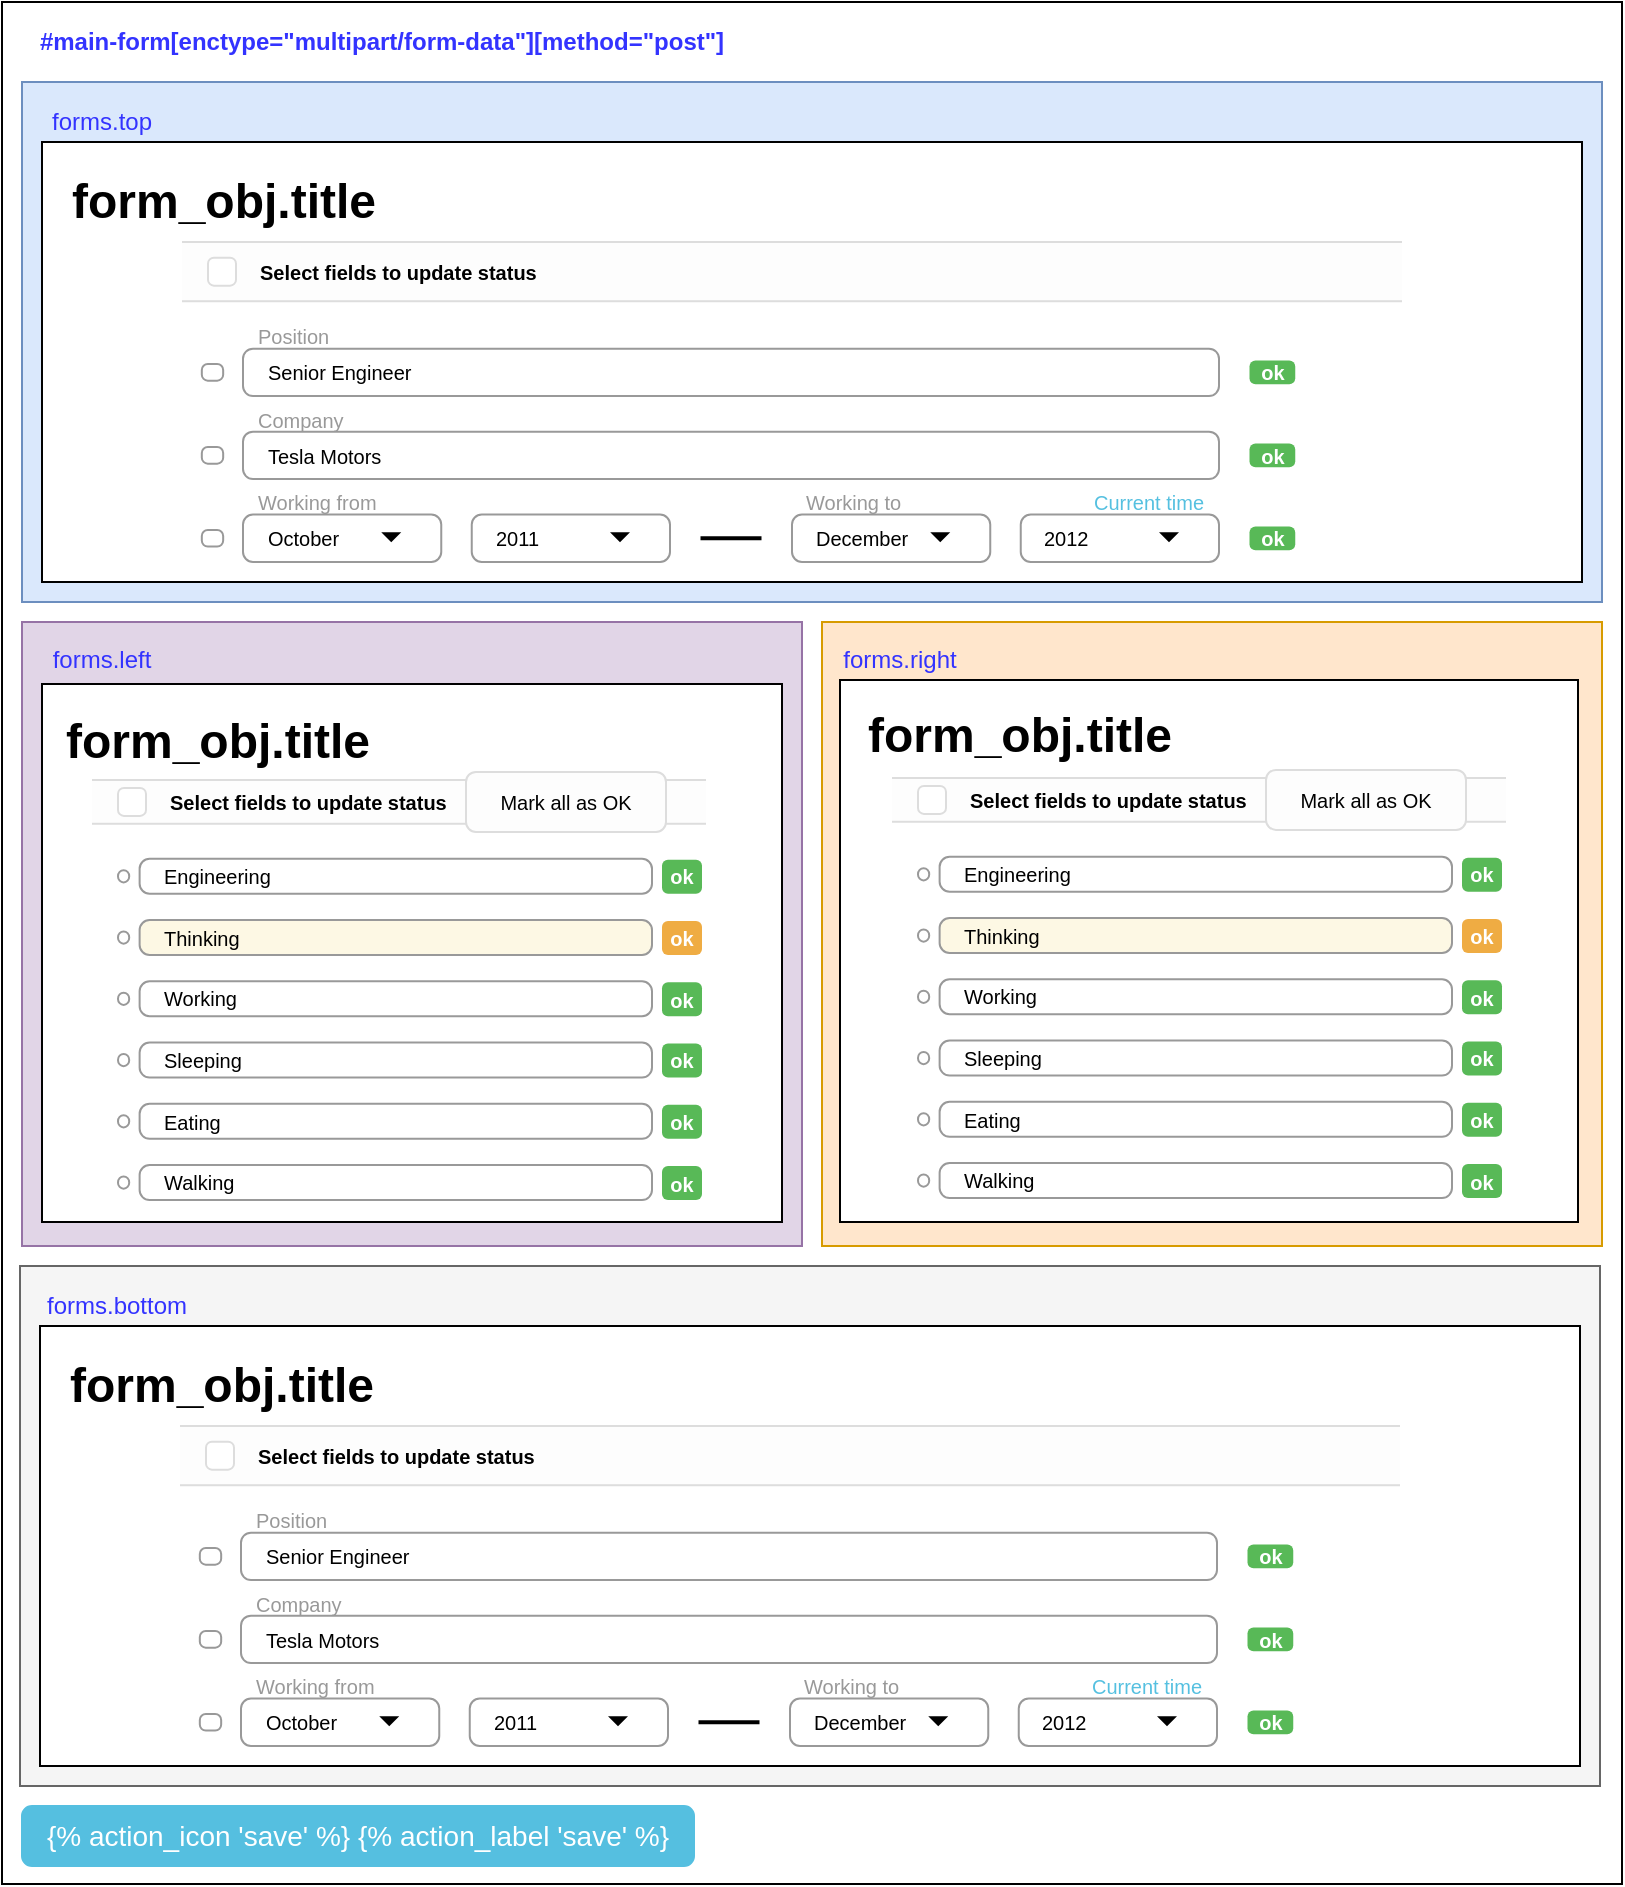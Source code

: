 <mxfile version="12.7.9" type="device" pages="2"><diagram id="m9UwbOJmOG_WLhQTKu5g" name="forms.html"><mxGraphModel dx="868" dy="544" grid="0" gridSize="10" guides="1" tooltips="1" connect="1" arrows="1" fold="1" page="1" pageScale="1" pageWidth="827" pageHeight="1169" math="0" shadow="0"><root><mxCell id="0"/><mxCell id="1" parent="0"/><mxCell id="woF-8xp_j6ts6ZCsXVGl-1" value="" style="rounded=0;whiteSpace=wrap;html=1;" vertex="1" parent="1"><mxGeometry x="10" y="10" width="810" height="941" as="geometry"/></mxCell><mxCell id="woF-8xp_j6ts6ZCsXVGl-2" value="#main-form[enctype=&quot;multipart/form-data&quot;][method=&quot;post&quot;]" style="text;html=1;strokeColor=none;fillColor=none;align=center;verticalAlign=middle;whiteSpace=wrap;rounded=0;fontStyle=1;fontColor=#3333FF;" vertex="1" parent="1"><mxGeometry x="20" y="20" width="360" height="20" as="geometry"/></mxCell><mxCell id="woF-8xp_j6ts6ZCsXVGl-3" value="" style="rounded=0;whiteSpace=wrap;html=1;fillColor=#dae8fc;strokeColor=#6c8ebf;" vertex="1" parent="1"><mxGeometry x="20" y="50" width="790" height="260" as="geometry"/></mxCell><mxCell id="woF-8xp_j6ts6ZCsXVGl-4" value="forms.top" style="text;html=1;strokeColor=none;fillColor=none;align=center;verticalAlign=middle;whiteSpace=wrap;rounded=0;fontColor=#3333FF;" vertex="1" parent="1"><mxGeometry x="30" y="60" width="60" height="20" as="geometry"/></mxCell><mxCell id="woF-8xp_j6ts6ZCsXVGl-5" value="" style="rounded=0;whiteSpace=wrap;html=1;" vertex="1" parent="1"><mxGeometry x="30" y="80" width="770" height="220" as="geometry"/></mxCell><mxCell id="woF-8xp_j6ts6ZCsXVGl-6" value="&lt;h1&gt;form_obj.title&lt;/h1&gt;" style="text;html=1;strokeColor=none;fillColor=none;spacing=5;spacingTop=-20;whiteSpace=wrap;overflow=hidden;rounded=0;" vertex="1" parent="1"><mxGeometry x="40" y="90" width="160" height="40" as="geometry"/></mxCell><mxCell id="woF-8xp_j6ts6ZCsXVGl-95" value="" style="group" vertex="1" connectable="0" parent="1"><mxGeometry x="100" y="130" width="610" height="160" as="geometry"/></mxCell><mxCell id="woF-8xp_j6ts6ZCsXVGl-71" value="" style="html=1;shadow=0;dashed=0;shape=mxgraph.bootstrap.horLines;strokeColor=#dddddd;fillColor=#fdfdfd;fontSize=10;" vertex="1" parent="woF-8xp_j6ts6ZCsXVGl-95"><mxGeometry width="610" height="29.63" as="geometry"/></mxCell><mxCell id="woF-8xp_j6ts6ZCsXVGl-72" value="Select fields to update status" style="html=1;shadow=0;dashed=0;shape=mxgraph.bootstrap.rrect;rSize=3;strokeColor=#dddddd;fillColor=#ffffff;align=left;labelPosition=right;spacingLeft=10;fontStyle=1;fontSize=10;" vertex="1" parent="woF-8xp_j6ts6ZCsXVGl-71"><mxGeometry y="0.5" width="14" height="14" relative="1" as="geometry"><mxPoint x="13" y="-7" as="offset"/></mxGeometry></mxCell><mxCell id="woF-8xp_j6ts6ZCsXVGl-73" value="Position" style="html=1;shadow=0;dashed=0;shape=mxgraph.bootstrap.rect;strokeColor=none;fillColor=none;fontColor=#999999;align=left;spacingLeft=5;whiteSpace=wrap;fontSize=10;" vertex="1" parent="woF-8xp_j6ts6ZCsXVGl-95"><mxGeometry x="30.5" y="41.481" width="76.25" height="11.852" as="geometry"/></mxCell><mxCell id="woF-8xp_j6ts6ZCsXVGl-74" value="" style="html=1;shadow=0;dashed=0;shape=mxgraph.bootstrap.rrect;rSize=3;strokeColor=#999999;fillColor=#ffffff;" vertex="1" parent="woF-8xp_j6ts6ZCsXVGl-95"><mxGeometry x="9.912" y="61.037" width="10.675" height="8.296" as="geometry"/></mxCell><mxCell id="woF-8xp_j6ts6ZCsXVGl-75" value="Senior Engineer" style="html=1;shadow=0;dashed=0;shape=mxgraph.bootstrap.rrect;rSize=5;strokeColor=#999999;fillColor=#ffffff;align=left;fontSize=10;spacingLeft=10;whiteSpace=wrap;" vertex="1" parent="woF-8xp_j6ts6ZCsXVGl-95"><mxGeometry x="30.5" y="53.333" width="488" height="23.704" as="geometry"/></mxCell><mxCell id="woF-8xp_j6ts6ZCsXVGl-76" value="ok" style="html=1;shadow=0;dashed=0;shape=mxgraph.bootstrap.rrect;rSize=3;align=center;strokeColor=none;fillColor=#58B957;fontSize=10;fontStyle=1;fontColor=#ffffff;whiteSpace=wrap;" vertex="1" parent="woF-8xp_j6ts6ZCsXVGl-95"><mxGeometry x="533.75" y="59.259" width="22.875" height="11.852" as="geometry"/></mxCell><mxCell id="woF-8xp_j6ts6ZCsXVGl-77" value="Company" style="html=1;shadow=0;dashed=0;shape=mxgraph.bootstrap.rect;strokeColor=none;fillColor=none;fontColor=#999999;align=left;spacingLeft=5;whiteSpace=wrap;fontSize=10;" vertex="1" parent="woF-8xp_j6ts6ZCsXVGl-95"><mxGeometry x="30.5" y="82.963" width="76.25" height="11.852" as="geometry"/></mxCell><mxCell id="woF-8xp_j6ts6ZCsXVGl-78" value="" style="html=1;shadow=0;dashed=0;shape=mxgraph.bootstrap.rrect;rSize=3;strokeColor=#999999;fillColor=#ffffff;whiteSpace=wrap;" vertex="1" parent="woF-8xp_j6ts6ZCsXVGl-95"><mxGeometry x="9.912" y="102.519" width="10.675" height="8.296" as="geometry"/></mxCell><mxCell id="woF-8xp_j6ts6ZCsXVGl-79" value="Tesla Motors" style="html=1;shadow=0;dashed=0;shape=mxgraph.bootstrap.rrect;rSize=5;strokeColor=#999999;fillColor=#ffffff;align=left;fontSize=10;spacingLeft=10;whiteSpace=wrap;" vertex="1" parent="woF-8xp_j6ts6ZCsXVGl-95"><mxGeometry x="30.5" y="94.815" width="488" height="23.704" as="geometry"/></mxCell><mxCell id="woF-8xp_j6ts6ZCsXVGl-80" value="ok" style="html=1;shadow=0;dashed=0;shape=mxgraph.bootstrap.rrect;rSize=3;align=center;strokeColor=none;fillColor=#58B957;fontSize=10;fontStyle=1;fontColor=#ffffff;whiteSpace=wrap;" vertex="1" parent="woF-8xp_j6ts6ZCsXVGl-95"><mxGeometry x="533.75" y="100.741" width="22.875" height="11.852" as="geometry"/></mxCell><mxCell id="woF-8xp_j6ts6ZCsXVGl-81" value="Working from" style="html=1;shadow=0;dashed=0;shape=mxgraph.bootstrap.rect;strokeColor=none;fillColor=none;fontColor=#999999;align=left;spacingLeft=5;whiteSpace=wrap;fontSize=10;" vertex="1" parent="woF-8xp_j6ts6ZCsXVGl-95"><mxGeometry x="30.5" y="124.444" width="76.25" height="11.852" as="geometry"/></mxCell><mxCell id="woF-8xp_j6ts6ZCsXVGl-82" value="" style="html=1;shadow=0;dashed=0;shape=mxgraph.bootstrap.rrect;rSize=3;strokeColor=#999999;fillColor=#ffffff;" vertex="1" parent="woF-8xp_j6ts6ZCsXVGl-95"><mxGeometry x="9.912" y="144" width="10.675" height="8.296" as="geometry"/></mxCell><mxCell id="woF-8xp_j6ts6ZCsXVGl-83" value="October" style="html=1;shadow=0;dashed=0;shape=mxgraph.bootstrap.rrect;rSize=5;strokeColor=#999999;fillColor=#ffffff;align=left;fontSize=10;spacingLeft=10;whiteSpace=wrap;" vertex="1" parent="woF-8xp_j6ts6ZCsXVGl-95"><mxGeometry x="30.5" y="136.296" width="99.125" height="23.704" as="geometry"/></mxCell><mxCell id="woF-8xp_j6ts6ZCsXVGl-84" value="" style="shape=triangle;direction=south;fillColor=#000000;strokeColor=none;perimeter=none;whiteSpace=wrap;" vertex="1" parent="woF-8xp_j6ts6ZCsXVGl-83"><mxGeometry x="1" y="0.5" width="10" height="5" relative="1" as="geometry"><mxPoint x="-30" y="-3" as="offset"/></mxGeometry></mxCell><mxCell id="woF-8xp_j6ts6ZCsXVGl-85" value="2011" style="html=1;shadow=0;dashed=0;shape=mxgraph.bootstrap.rrect;rSize=5;strokeColor=#999999;fillColor=#ffffff;align=left;fontSize=10;spacingLeft=10;whiteSpace=wrap;" vertex="1" parent="woF-8xp_j6ts6ZCsXVGl-95"><mxGeometry x="144.875" y="136.296" width="99.125" height="23.704" as="geometry"/></mxCell><mxCell id="woF-8xp_j6ts6ZCsXVGl-86" value="" style="shape=triangle;direction=south;fillColor=#000000;strokeColor=none;perimeter=none;whiteSpace=wrap;" vertex="1" parent="woF-8xp_j6ts6ZCsXVGl-85"><mxGeometry x="1" y="0.5" width="10" height="5" relative="1" as="geometry"><mxPoint x="-30" y="-3" as="offset"/></mxGeometry></mxCell><mxCell id="woF-8xp_j6ts6ZCsXVGl-87" value="Working to" style="html=1;shadow=0;dashed=0;shape=mxgraph.bootstrap.rect;strokeColor=none;fillColor=none;fontColor=#999999;align=left;spacingLeft=5;whiteSpace=wrap;fontSize=10;" vertex="1" parent="woF-8xp_j6ts6ZCsXVGl-95"><mxGeometry x="305" y="124.444" width="76.25" height="11.852" as="geometry"/></mxCell><mxCell id="woF-8xp_j6ts6ZCsXVGl-88" value="Current time" style="html=1;shadow=0;dashed=0;shape=mxgraph.bootstrap.rect;strokeColor=none;fillColor=none;align=right;spacingRight=5;fontColor=#55C0E0;whiteSpace=wrap;fontSize=10;" vertex="1" parent="woF-8xp_j6ts6ZCsXVGl-95"><mxGeometry x="442.25" y="124.444" width="76.25" height="11.852" as="geometry"/></mxCell><mxCell id="woF-8xp_j6ts6ZCsXVGl-89" value="" style="shape=line;strokeWidth=2;shadow=0;dashed=0;" vertex="1" parent="woF-8xp_j6ts6ZCsXVGl-95"><mxGeometry x="259.25" y="142.222" width="30.5" height="11.852" as="geometry"/></mxCell><mxCell id="woF-8xp_j6ts6ZCsXVGl-90" value="December" style="html=1;shadow=0;dashed=0;shape=mxgraph.bootstrap.rrect;rSize=5;strokeColor=#999999;fillColor=#ffffff;align=left;fontSize=10;spacingLeft=10;whiteSpace=wrap;" vertex="1" parent="woF-8xp_j6ts6ZCsXVGl-95"><mxGeometry x="305" y="136.296" width="99.125" height="23.704" as="geometry"/></mxCell><mxCell id="woF-8xp_j6ts6ZCsXVGl-91" value="" style="shape=triangle;direction=south;fillColor=#000000;strokeColor=none;perimeter=none;" vertex="1" parent="woF-8xp_j6ts6ZCsXVGl-90"><mxGeometry x="1" y="0.5" width="10" height="5" relative="1" as="geometry"><mxPoint x="-30" y="-3" as="offset"/></mxGeometry></mxCell><mxCell id="woF-8xp_j6ts6ZCsXVGl-92" value="2012" style="html=1;shadow=0;dashed=0;shape=mxgraph.bootstrap.rrect;rSize=5;strokeColor=#999999;fillColor=#ffffff;align=left;fontSize=10;spacingLeft=10;whiteSpace=wrap;" vertex="1" parent="woF-8xp_j6ts6ZCsXVGl-95"><mxGeometry x="419.375" y="136.296" width="99.125" height="23.704" as="geometry"/></mxCell><mxCell id="woF-8xp_j6ts6ZCsXVGl-93" value="" style="shape=triangle;direction=south;fillColor=#000000;strokeColor=none;perimeter=none;" vertex="1" parent="woF-8xp_j6ts6ZCsXVGl-92"><mxGeometry x="1" y="0.5" width="10" height="5" relative="1" as="geometry"><mxPoint x="-30" y="-3" as="offset"/></mxGeometry></mxCell><mxCell id="woF-8xp_j6ts6ZCsXVGl-94" value="ok" style="html=1;shadow=0;dashed=0;shape=mxgraph.bootstrap.rrect;rSize=3;align=center;strokeColor=none;fillColor=#58B957;fontSize=10;fontStyle=1;fontColor=#ffffff;whiteSpace=wrap;" vertex="1" parent="woF-8xp_j6ts6ZCsXVGl-95"><mxGeometry x="533.75" y="142.222" width="22.875" height="11.852" as="geometry"/></mxCell><mxCell id="woF-8xp_j6ts6ZCsXVGl-96" value="" style="rounded=0;whiteSpace=wrap;html=1;fontSize=10;fillColor=#e1d5e7;strokeColor=#9673a6;" vertex="1" parent="1"><mxGeometry x="20" y="320" width="390" height="312" as="geometry"/></mxCell><mxCell id="woF-8xp_j6ts6ZCsXVGl-98" value="" style="rounded=0;whiteSpace=wrap;html=1;fontSize=10;fillColor=#ffe6cc;strokeColor=#d79b00;" vertex="1" parent="1"><mxGeometry x="420" y="320" width="390" height="312" as="geometry"/></mxCell><mxCell id="woF-8xp_j6ts6ZCsXVGl-150" value="forms.left" style="text;html=1;strokeColor=none;fillColor=none;align=center;verticalAlign=middle;whiteSpace=wrap;rounded=0;fontColor=#3333FF;" vertex="1" parent="1"><mxGeometry x="30" y="329" width="60" height="20" as="geometry"/></mxCell><mxCell id="woF-8xp_j6ts6ZCsXVGl-151" value="forms.right" style="text;html=1;strokeColor=none;fillColor=none;align=center;verticalAlign=middle;whiteSpace=wrap;rounded=0;fontColor=#3333FF;" vertex="1" parent="1"><mxGeometry x="429" y="329" width="60" height="20" as="geometry"/></mxCell><mxCell id="woF-8xp_j6ts6ZCsXVGl-152" value="" style="rounded=0;whiteSpace=wrap;html=1;fontSize=10;fontColor=#3333FF;" vertex="1" parent="1"><mxGeometry x="30" y="351" width="370" height="269" as="geometry"/></mxCell><mxCell id="woF-8xp_j6ts6ZCsXVGl-153" value="" style="rounded=0;whiteSpace=wrap;html=1;fontSize=10;fontColor=#3333FF;" vertex="1" parent="1"><mxGeometry x="429" y="349" width="369" height="271" as="geometry"/></mxCell><mxCell id="woF-8xp_j6ts6ZCsXVGl-154" value="&lt;h1&gt;form_obj.title&lt;/h1&gt;" style="text;html=1;strokeColor=none;fillColor=none;spacing=5;spacingTop=-20;whiteSpace=wrap;overflow=hidden;rounded=0;" vertex="1" parent="1"><mxGeometry x="438" y="357" width="160" height="40" as="geometry"/></mxCell><mxCell id="woF-8xp_j6ts6ZCsXVGl-155" value="&lt;h1&gt;form_obj.title&lt;/h1&gt;" style="text;html=1;strokeColor=none;fillColor=none;spacing=5;spacingTop=-20;whiteSpace=wrap;overflow=hidden;rounded=0;" vertex="1" parent="1"><mxGeometry x="37" y="360" width="160" height="40" as="geometry"/></mxCell><mxCell id="woF-8xp_j6ts6ZCsXVGl-126" value="" style="group" vertex="1" connectable="0" parent="1"><mxGeometry x="55" y="399" width="307" height="210.01" as="geometry"/></mxCell><mxCell id="woF-8xp_j6ts6ZCsXVGl-99" value="" style="html=1;shadow=0;dashed=0;shape=mxgraph.bootstrap.horLines;strokeColor=#dddddd;fillColor=#fdfdfd;fontSize=10;fontColor=#3333FF;" vertex="1" parent="woF-8xp_j6ts6ZCsXVGl-126"><mxGeometry width="307" height="21.88" as="geometry"/></mxCell><mxCell id="woF-8xp_j6ts6ZCsXVGl-100" value="Select fields to update status" style="html=1;shadow=0;dashed=0;shape=mxgraph.bootstrap.rrect;rSize=3;strokeColor=#dddddd;fillColor=#ffffff;align=left;labelPosition=right;spacingLeft=10;fontStyle=1;fontSize=10;" vertex="1" parent="woF-8xp_j6ts6ZCsXVGl-99"><mxGeometry y="0.5" width="14" height="14" relative="1" as="geometry"><mxPoint x="13" y="-7" as="offset"/></mxGeometry></mxCell><mxCell id="woF-8xp_j6ts6ZCsXVGl-101" value="Mark all as OK" style="html=1;shadow=0;dashed=0;shape=mxgraph.bootstrap.rrect;rSize=5;strokeColor=#dddddd;fillColor=#fdfdfd;whiteSpace=wrap;fontSize=10;" vertex="1" parent="woF-8xp_j6ts6ZCsXVGl-99"><mxGeometry x="1" y="0.5" width="100" height="30" relative="1" as="geometry"><mxPoint x="-120" y="-15" as="offset"/></mxGeometry></mxCell><mxCell id="woF-8xp_j6ts6ZCsXVGl-104" value="ok" style="html=1;shadow=0;dashed=0;shape=mxgraph.bootstrap.rrect;align=center;rSize=3;strokeColor=none;fillColor=#58B957;fontSize=10;fontStyle=1;fontColor=#ffffff;whiteSpace=wrap;" vertex="1" parent="woF-8xp_j6ts6ZCsXVGl-126"><mxGeometry x="285" y="39.88" width="20" height="17" as="geometry"/></mxCell><mxCell id="woF-8xp_j6ts6ZCsXVGl-107" value="ok" style="html=1;shadow=0;dashed=0;shape=mxgraph.bootstrap.rrect;align=center;rSize=3;strokeColor=none;fillColor=#EFAC43;fontSize=10;fontStyle=1;fontColor=#ffffff;whiteSpace=wrap;" vertex="1" parent="woF-8xp_j6ts6ZCsXVGl-126"><mxGeometry x="285" y="70.51" width="20" height="17" as="geometry"/></mxCell><mxCell id="woF-8xp_j6ts6ZCsXVGl-110" value="ok" style="html=1;shadow=0;dashed=0;shape=mxgraph.bootstrap.rrect;align=center;rSize=3;strokeColor=none;fillColor=#58B957;fontSize=10;fontStyle=1;fontColor=#ffffff;whiteSpace=wrap;" vertex="1" parent="woF-8xp_j6ts6ZCsXVGl-126"><mxGeometry x="285" y="101.132" width="20" height="17" as="geometry"/></mxCell><mxCell id="woF-8xp_j6ts6ZCsXVGl-113" value="ok" style="html=1;shadow=0;dashed=0;shape=mxgraph.bootstrap.rrect;align=center;rSize=3;strokeColor=none;fillColor=#58B957;fontSize=10;fontStyle=1;fontColor=#ffffff;whiteSpace=wrap;" vertex="1" parent="woF-8xp_j6ts6ZCsXVGl-126"><mxGeometry x="285" y="131.758" width="20" height="17" as="geometry"/></mxCell><mxCell id="woF-8xp_j6ts6ZCsXVGl-116" value="ok" style="html=1;shadow=0;dashed=0;shape=mxgraph.bootstrap.rrect;align=center;rSize=3;strokeColor=none;fillColor=#58B957;fontSize=10;fontStyle=1;fontColor=#ffffff;whiteSpace=wrap;" vertex="1" parent="woF-8xp_j6ts6ZCsXVGl-126"><mxGeometry x="285" y="162.384" width="20" height="17" as="geometry"/></mxCell><mxCell id="woF-8xp_j6ts6ZCsXVGl-119" value="ok" style="html=1;shadow=0;dashed=0;shape=mxgraph.bootstrap.rrect;align=center;rSize=3;strokeColor=none;fillColor=#58B957;fontSize=10;fontStyle=1;fontColor=#ffffff;whiteSpace=wrap;" vertex="1" parent="woF-8xp_j6ts6ZCsXVGl-126"><mxGeometry x="285" y="193.01" width="20" height="17" as="geometry"/></mxCell><mxCell id="woF-8xp_j6ts6ZCsXVGl-102" value="" style="html=1;shadow=0;dashed=0;shape=mxgraph.bootstrap.rrect;rSize=3;strokeColor=#999999;fillColor=#ffffff;fontSize=10;fontColor=#3333FF;" vertex="1" parent="woF-8xp_j6ts6ZCsXVGl-126"><mxGeometry x="13" y="45.068" width="5.604" height="6.125" as="geometry"/></mxCell><mxCell id="woF-8xp_j6ts6ZCsXVGl-103" value="Engineering" style="html=1;shadow=0;dashed=0;shape=mxgraph.bootstrap.rrect;rSize=5;strokeColor=#999999;fillColor=#ffffff;align=left;fontSize=10;spacingLeft=10;whiteSpace=wrap;" vertex="1" parent="woF-8xp_j6ts6ZCsXVGl-126"><mxGeometry x="23.808" y="39.38" width="256.192" height="17.501" as="geometry"/></mxCell><mxCell id="woF-8xp_j6ts6ZCsXVGl-105" value="" style="html=1;shadow=0;dashed=0;shape=mxgraph.bootstrap.rrect;rSize=3;strokeColor=#999999;fillColor=#ffffff;fontSize=10;fontColor=#3333FF;" vertex="1" parent="woF-8xp_j6ts6ZCsXVGl-126"><mxGeometry x="13" y="75.694" width="5.604" height="6.125" as="geometry"/></mxCell><mxCell id="woF-8xp_j6ts6ZCsXVGl-106" value="Thinking" style="html=1;shadow=0;dashed=0;shape=mxgraph.bootstrap.rrect;rSize=5;strokeColor=#999999;fillColor=#FDF8E4;align=left;fontSize=10;spacingLeft=10;whiteSpace=wrap;" vertex="1" parent="woF-8xp_j6ts6ZCsXVGl-126"><mxGeometry x="23.808" y="70.006" width="256.192" height="17.501" as="geometry"/></mxCell><mxCell id="woF-8xp_j6ts6ZCsXVGl-108" value="" style="html=1;shadow=0;dashed=0;shape=mxgraph.bootstrap.rrect;rSize=3;strokeColor=#999999;fillColor=#ffffff;fontSize=10;fontColor=#3333FF;" vertex="1" parent="woF-8xp_j6ts6ZCsXVGl-126"><mxGeometry x="13" y="106.319" width="5.604" height="6.125" as="geometry"/></mxCell><mxCell id="woF-8xp_j6ts6ZCsXVGl-109" value="Working" style="html=1;shadow=0;dashed=0;shape=mxgraph.bootstrap.rrect;rSize=5;strokeColor=#999999;fillColor=#ffffff;align=left;fontSize=10;spacingLeft=10;whiteSpace=wrap;" vertex="1" parent="woF-8xp_j6ts6ZCsXVGl-126"><mxGeometry x="23.808" y="100.632" width="256.192" height="17.501" as="geometry"/></mxCell><mxCell id="woF-8xp_j6ts6ZCsXVGl-111" value="" style="html=1;shadow=0;dashed=0;shape=mxgraph.bootstrap.rrect;rSize=3;strokeColor=#999999;fillColor=#ffffff;fontSize=10;fontColor=#3333FF;" vertex="1" parent="woF-8xp_j6ts6ZCsXVGl-126"><mxGeometry x="13" y="136.945" width="5.604" height="6.125" as="geometry"/></mxCell><mxCell id="woF-8xp_j6ts6ZCsXVGl-112" value="Sleeping" style="html=1;shadow=0;dashed=0;shape=mxgraph.bootstrap.rrect;rSize=5;strokeColor=#999999;fillColor=#ffffff;align=left;fontSize=10;spacingLeft=10;whiteSpace=wrap;" vertex="1" parent="woF-8xp_j6ts6ZCsXVGl-126"><mxGeometry x="23.808" y="131.258" width="256.192" height="17.501" as="geometry"/></mxCell><mxCell id="woF-8xp_j6ts6ZCsXVGl-114" value="" style="html=1;shadow=0;dashed=0;shape=mxgraph.bootstrap.rrect;rSize=3;strokeColor=#999999;fillColor=#ffffff;fontSize=10;fontColor=#3333FF;" vertex="1" parent="woF-8xp_j6ts6ZCsXVGl-126"><mxGeometry x="13" y="167.571" width="5.604" height="6.125" as="geometry"/></mxCell><mxCell id="woF-8xp_j6ts6ZCsXVGl-115" value="Eating" style="html=1;shadow=0;dashed=0;shape=mxgraph.bootstrap.rrect;rSize=5;strokeColor=#999999;fillColor=#ffffff;align=left;fontSize=10;spacingLeft=10;whiteSpace=wrap;" vertex="1" parent="woF-8xp_j6ts6ZCsXVGl-126"><mxGeometry x="23.808" y="161.884" width="256.192" height="17.501" as="geometry"/></mxCell><mxCell id="woF-8xp_j6ts6ZCsXVGl-117" value="" style="html=1;shadow=0;dashed=0;shape=mxgraph.bootstrap.rrect;rSize=3;strokeColor=#999999;fillColor=#ffffff;fontSize=10;fontColor=#3333FF;" vertex="1" parent="woF-8xp_j6ts6ZCsXVGl-126"><mxGeometry x="13" y="198.197" width="5.604" height="6.125" as="geometry"/></mxCell><mxCell id="woF-8xp_j6ts6ZCsXVGl-118" value="Walking" style="html=1;shadow=0;dashed=0;shape=mxgraph.bootstrap.rrect;rSize=5;strokeColor=#999999;fillColor=#ffffff;align=left;fontSize=10;spacingLeft=10;whiteSpace=wrap;" vertex="1" parent="woF-8xp_j6ts6ZCsXVGl-126"><mxGeometry x="23.808" y="192.509" width="256.192" height="17.501" as="geometry"/></mxCell><mxCell id="woF-8xp_j6ts6ZCsXVGl-127" value="" style="group" vertex="1" connectable="0" parent="1"><mxGeometry x="455" y="398" width="307" height="210.01" as="geometry"/></mxCell><mxCell id="woF-8xp_j6ts6ZCsXVGl-128" value="" style="html=1;shadow=0;dashed=0;shape=mxgraph.bootstrap.horLines;strokeColor=#dddddd;fillColor=#fdfdfd;fontSize=10;fontColor=#3333FF;" vertex="1" parent="woF-8xp_j6ts6ZCsXVGl-127"><mxGeometry width="307" height="21.88" as="geometry"/></mxCell><mxCell id="woF-8xp_j6ts6ZCsXVGl-129" value="Select fields to update status" style="html=1;shadow=0;dashed=0;shape=mxgraph.bootstrap.rrect;rSize=3;strokeColor=#dddddd;fillColor=#ffffff;align=left;labelPosition=right;spacingLeft=10;fontStyle=1;fontSize=10;" vertex="1" parent="woF-8xp_j6ts6ZCsXVGl-128"><mxGeometry y="0.5" width="14" height="14" relative="1" as="geometry"><mxPoint x="13" y="-7" as="offset"/></mxGeometry></mxCell><mxCell id="woF-8xp_j6ts6ZCsXVGl-130" value="Mark all as OK" style="html=1;shadow=0;dashed=0;shape=mxgraph.bootstrap.rrect;rSize=5;strokeColor=#dddddd;fillColor=#fdfdfd;whiteSpace=wrap;fontSize=10;" vertex="1" parent="woF-8xp_j6ts6ZCsXVGl-128"><mxGeometry x="1" y="0.5" width="100" height="30" relative="1" as="geometry"><mxPoint x="-120" y="-15" as="offset"/></mxGeometry></mxCell><mxCell id="woF-8xp_j6ts6ZCsXVGl-131" value="ok" style="html=1;shadow=0;dashed=0;shape=mxgraph.bootstrap.rrect;align=center;rSize=3;strokeColor=none;fillColor=#58B957;fontSize=10;fontStyle=1;fontColor=#ffffff;whiteSpace=wrap;" vertex="1" parent="woF-8xp_j6ts6ZCsXVGl-127"><mxGeometry x="285" y="39.88" width="20" height="17" as="geometry"/></mxCell><mxCell id="woF-8xp_j6ts6ZCsXVGl-132" value="ok" style="html=1;shadow=0;dashed=0;shape=mxgraph.bootstrap.rrect;align=center;rSize=3;strokeColor=none;fillColor=#EFAC43;fontSize=10;fontStyle=1;fontColor=#ffffff;whiteSpace=wrap;" vertex="1" parent="woF-8xp_j6ts6ZCsXVGl-127"><mxGeometry x="285" y="70.51" width="20" height="17" as="geometry"/></mxCell><mxCell id="woF-8xp_j6ts6ZCsXVGl-133" value="ok" style="html=1;shadow=0;dashed=0;shape=mxgraph.bootstrap.rrect;align=center;rSize=3;strokeColor=none;fillColor=#58B957;fontSize=10;fontStyle=1;fontColor=#ffffff;whiteSpace=wrap;" vertex="1" parent="woF-8xp_j6ts6ZCsXVGl-127"><mxGeometry x="285" y="101.132" width="20" height="17" as="geometry"/></mxCell><mxCell id="woF-8xp_j6ts6ZCsXVGl-134" value="ok" style="html=1;shadow=0;dashed=0;shape=mxgraph.bootstrap.rrect;align=center;rSize=3;strokeColor=none;fillColor=#58B957;fontSize=10;fontStyle=1;fontColor=#ffffff;whiteSpace=wrap;" vertex="1" parent="woF-8xp_j6ts6ZCsXVGl-127"><mxGeometry x="285" y="131.758" width="20" height="17" as="geometry"/></mxCell><mxCell id="woF-8xp_j6ts6ZCsXVGl-135" value="ok" style="html=1;shadow=0;dashed=0;shape=mxgraph.bootstrap.rrect;align=center;rSize=3;strokeColor=none;fillColor=#58B957;fontSize=10;fontStyle=1;fontColor=#ffffff;whiteSpace=wrap;" vertex="1" parent="woF-8xp_j6ts6ZCsXVGl-127"><mxGeometry x="285" y="162.384" width="20" height="17" as="geometry"/></mxCell><mxCell id="woF-8xp_j6ts6ZCsXVGl-136" value="ok" style="html=1;shadow=0;dashed=0;shape=mxgraph.bootstrap.rrect;align=center;rSize=3;strokeColor=none;fillColor=#58B957;fontSize=10;fontStyle=1;fontColor=#ffffff;whiteSpace=wrap;" vertex="1" parent="woF-8xp_j6ts6ZCsXVGl-127"><mxGeometry x="285" y="193.01" width="20" height="17" as="geometry"/></mxCell><mxCell id="woF-8xp_j6ts6ZCsXVGl-137" value="" style="html=1;shadow=0;dashed=0;shape=mxgraph.bootstrap.rrect;rSize=3;strokeColor=#999999;fillColor=#ffffff;fontSize=10;fontColor=#3333FF;" vertex="1" parent="woF-8xp_j6ts6ZCsXVGl-127"><mxGeometry x="13" y="45.068" width="5.604" height="6.125" as="geometry"/></mxCell><mxCell id="woF-8xp_j6ts6ZCsXVGl-138" value="Engineering" style="html=1;shadow=0;dashed=0;shape=mxgraph.bootstrap.rrect;rSize=5;strokeColor=#999999;fillColor=#ffffff;align=left;fontSize=10;spacingLeft=10;whiteSpace=wrap;" vertex="1" parent="woF-8xp_j6ts6ZCsXVGl-127"><mxGeometry x="23.808" y="39.38" width="256.192" height="17.501" as="geometry"/></mxCell><mxCell id="woF-8xp_j6ts6ZCsXVGl-139" value="" style="html=1;shadow=0;dashed=0;shape=mxgraph.bootstrap.rrect;rSize=3;strokeColor=#999999;fillColor=#ffffff;fontSize=10;fontColor=#3333FF;" vertex="1" parent="woF-8xp_j6ts6ZCsXVGl-127"><mxGeometry x="13" y="75.694" width="5.604" height="6.125" as="geometry"/></mxCell><mxCell id="woF-8xp_j6ts6ZCsXVGl-140" value="Thinking" style="html=1;shadow=0;dashed=0;shape=mxgraph.bootstrap.rrect;rSize=5;strokeColor=#999999;fillColor=#FDF8E4;align=left;fontSize=10;spacingLeft=10;whiteSpace=wrap;" vertex="1" parent="woF-8xp_j6ts6ZCsXVGl-127"><mxGeometry x="23.808" y="70.006" width="256.192" height="17.501" as="geometry"/></mxCell><mxCell id="woF-8xp_j6ts6ZCsXVGl-141" value="" style="html=1;shadow=0;dashed=0;shape=mxgraph.bootstrap.rrect;rSize=3;strokeColor=#999999;fillColor=#ffffff;fontSize=10;fontColor=#3333FF;" vertex="1" parent="woF-8xp_j6ts6ZCsXVGl-127"><mxGeometry x="13" y="106.319" width="5.604" height="6.125" as="geometry"/></mxCell><mxCell id="woF-8xp_j6ts6ZCsXVGl-142" value="Working" style="html=1;shadow=0;dashed=0;shape=mxgraph.bootstrap.rrect;rSize=5;strokeColor=#999999;fillColor=#ffffff;align=left;fontSize=10;spacingLeft=10;whiteSpace=wrap;" vertex="1" parent="woF-8xp_j6ts6ZCsXVGl-127"><mxGeometry x="23.808" y="100.632" width="256.192" height="17.501" as="geometry"/></mxCell><mxCell id="woF-8xp_j6ts6ZCsXVGl-143" value="" style="html=1;shadow=0;dashed=0;shape=mxgraph.bootstrap.rrect;rSize=3;strokeColor=#999999;fillColor=#ffffff;fontSize=10;fontColor=#3333FF;" vertex="1" parent="woF-8xp_j6ts6ZCsXVGl-127"><mxGeometry x="13" y="136.945" width="5.604" height="6.125" as="geometry"/></mxCell><mxCell id="woF-8xp_j6ts6ZCsXVGl-144" value="Sleeping" style="html=1;shadow=0;dashed=0;shape=mxgraph.bootstrap.rrect;rSize=5;strokeColor=#999999;fillColor=#ffffff;align=left;fontSize=10;spacingLeft=10;whiteSpace=wrap;" vertex="1" parent="woF-8xp_j6ts6ZCsXVGl-127"><mxGeometry x="23.808" y="131.258" width="256.192" height="17.501" as="geometry"/></mxCell><mxCell id="woF-8xp_j6ts6ZCsXVGl-145" value="" style="html=1;shadow=0;dashed=0;shape=mxgraph.bootstrap.rrect;rSize=3;strokeColor=#999999;fillColor=#ffffff;fontSize=10;fontColor=#3333FF;" vertex="1" parent="woF-8xp_j6ts6ZCsXVGl-127"><mxGeometry x="13" y="167.571" width="5.604" height="6.125" as="geometry"/></mxCell><mxCell id="woF-8xp_j6ts6ZCsXVGl-146" value="Eating" style="html=1;shadow=0;dashed=0;shape=mxgraph.bootstrap.rrect;rSize=5;strokeColor=#999999;fillColor=#ffffff;align=left;fontSize=10;spacingLeft=10;whiteSpace=wrap;" vertex="1" parent="woF-8xp_j6ts6ZCsXVGl-127"><mxGeometry x="23.808" y="161.884" width="256.192" height="17.501" as="geometry"/></mxCell><mxCell id="woF-8xp_j6ts6ZCsXVGl-147" value="" style="html=1;shadow=0;dashed=0;shape=mxgraph.bootstrap.rrect;rSize=3;strokeColor=#999999;fillColor=#ffffff;fontSize=10;fontColor=#3333FF;" vertex="1" parent="woF-8xp_j6ts6ZCsXVGl-127"><mxGeometry x="13" y="198.197" width="5.604" height="6.125" as="geometry"/></mxCell><mxCell id="woF-8xp_j6ts6ZCsXVGl-148" value="Walking" style="html=1;shadow=0;dashed=0;shape=mxgraph.bootstrap.rrect;rSize=5;strokeColor=#999999;fillColor=#ffffff;align=left;fontSize=10;spacingLeft=10;whiteSpace=wrap;" vertex="1" parent="woF-8xp_j6ts6ZCsXVGl-127"><mxGeometry x="23.808" y="192.509" width="256.192" height="17.501" as="geometry"/></mxCell><mxCell id="woF-8xp_j6ts6ZCsXVGl-156" value="" style="rounded=0;whiteSpace=wrap;html=1;fillColor=#f5f5f5;strokeColor=#666666;fontColor=#333333;" vertex="1" parent="1"><mxGeometry x="19" y="642" width="790" height="260" as="geometry"/></mxCell><mxCell id="woF-8xp_j6ts6ZCsXVGl-157" value="forms.bottom" style="text;html=1;strokeColor=none;fillColor=none;align=center;verticalAlign=middle;whiteSpace=wrap;rounded=0;fontColor=#3333FF;" vertex="1" parent="1"><mxGeometry x="29" y="652" width="77" height="20" as="geometry"/></mxCell><mxCell id="woF-8xp_j6ts6ZCsXVGl-158" value="" style="rounded=0;whiteSpace=wrap;html=1;" vertex="1" parent="1"><mxGeometry x="29" y="672" width="770" height="220" as="geometry"/></mxCell><mxCell id="woF-8xp_j6ts6ZCsXVGl-159" value="&lt;h1&gt;form_obj.title&lt;/h1&gt;" style="text;html=1;strokeColor=none;fillColor=none;spacing=5;spacingTop=-20;whiteSpace=wrap;overflow=hidden;rounded=0;" vertex="1" parent="1"><mxGeometry x="39" y="682" width="160" height="40" as="geometry"/></mxCell><mxCell id="woF-8xp_j6ts6ZCsXVGl-160" value="" style="group" vertex="1" connectable="0" parent="1"><mxGeometry x="99" y="722" width="610" height="160" as="geometry"/></mxCell><mxCell id="woF-8xp_j6ts6ZCsXVGl-161" value="" style="html=1;shadow=0;dashed=0;shape=mxgraph.bootstrap.horLines;strokeColor=#dddddd;fillColor=#fdfdfd;fontSize=10;" vertex="1" parent="woF-8xp_j6ts6ZCsXVGl-160"><mxGeometry width="610" height="29.63" as="geometry"/></mxCell><mxCell id="woF-8xp_j6ts6ZCsXVGl-162" value="Select fields to update status" style="html=1;shadow=0;dashed=0;shape=mxgraph.bootstrap.rrect;rSize=3;strokeColor=#dddddd;fillColor=#ffffff;align=left;labelPosition=right;spacingLeft=10;fontStyle=1;fontSize=10;" vertex="1" parent="woF-8xp_j6ts6ZCsXVGl-161"><mxGeometry y="0.5" width="14" height="14" relative="1" as="geometry"><mxPoint x="13" y="-7" as="offset"/></mxGeometry></mxCell><mxCell id="woF-8xp_j6ts6ZCsXVGl-163" value="Position" style="html=1;shadow=0;dashed=0;shape=mxgraph.bootstrap.rect;strokeColor=none;fillColor=none;fontColor=#999999;align=left;spacingLeft=5;whiteSpace=wrap;fontSize=10;" vertex="1" parent="woF-8xp_j6ts6ZCsXVGl-160"><mxGeometry x="30.5" y="41.481" width="76.25" height="11.852" as="geometry"/></mxCell><mxCell id="woF-8xp_j6ts6ZCsXVGl-164" value="" style="html=1;shadow=0;dashed=0;shape=mxgraph.bootstrap.rrect;rSize=3;strokeColor=#999999;fillColor=#ffffff;" vertex="1" parent="woF-8xp_j6ts6ZCsXVGl-160"><mxGeometry x="9.912" y="61.037" width="10.675" height="8.296" as="geometry"/></mxCell><mxCell id="woF-8xp_j6ts6ZCsXVGl-165" value="Senior Engineer" style="html=1;shadow=0;dashed=0;shape=mxgraph.bootstrap.rrect;rSize=5;strokeColor=#999999;fillColor=#ffffff;align=left;fontSize=10;spacingLeft=10;whiteSpace=wrap;" vertex="1" parent="woF-8xp_j6ts6ZCsXVGl-160"><mxGeometry x="30.5" y="53.333" width="488" height="23.704" as="geometry"/></mxCell><mxCell id="woF-8xp_j6ts6ZCsXVGl-166" value="ok" style="html=1;shadow=0;dashed=0;shape=mxgraph.bootstrap.rrect;rSize=3;align=center;strokeColor=none;fillColor=#58B957;fontSize=10;fontStyle=1;fontColor=#ffffff;whiteSpace=wrap;" vertex="1" parent="woF-8xp_j6ts6ZCsXVGl-160"><mxGeometry x="533.75" y="59.259" width="22.875" height="11.852" as="geometry"/></mxCell><mxCell id="woF-8xp_j6ts6ZCsXVGl-167" value="Company" style="html=1;shadow=0;dashed=0;shape=mxgraph.bootstrap.rect;strokeColor=none;fillColor=none;fontColor=#999999;align=left;spacingLeft=5;whiteSpace=wrap;fontSize=10;" vertex="1" parent="woF-8xp_j6ts6ZCsXVGl-160"><mxGeometry x="30.5" y="82.963" width="76.25" height="11.852" as="geometry"/></mxCell><mxCell id="woF-8xp_j6ts6ZCsXVGl-168" value="" style="html=1;shadow=0;dashed=0;shape=mxgraph.bootstrap.rrect;rSize=3;strokeColor=#999999;fillColor=#ffffff;whiteSpace=wrap;" vertex="1" parent="woF-8xp_j6ts6ZCsXVGl-160"><mxGeometry x="9.912" y="102.519" width="10.675" height="8.296" as="geometry"/></mxCell><mxCell id="woF-8xp_j6ts6ZCsXVGl-169" value="Tesla Motors" style="html=1;shadow=0;dashed=0;shape=mxgraph.bootstrap.rrect;rSize=5;strokeColor=#999999;fillColor=#ffffff;align=left;fontSize=10;spacingLeft=10;whiteSpace=wrap;" vertex="1" parent="woF-8xp_j6ts6ZCsXVGl-160"><mxGeometry x="30.5" y="94.815" width="488" height="23.704" as="geometry"/></mxCell><mxCell id="woF-8xp_j6ts6ZCsXVGl-170" value="ok" style="html=1;shadow=0;dashed=0;shape=mxgraph.bootstrap.rrect;rSize=3;align=center;strokeColor=none;fillColor=#58B957;fontSize=10;fontStyle=1;fontColor=#ffffff;whiteSpace=wrap;" vertex="1" parent="woF-8xp_j6ts6ZCsXVGl-160"><mxGeometry x="533.75" y="100.741" width="22.875" height="11.852" as="geometry"/></mxCell><mxCell id="woF-8xp_j6ts6ZCsXVGl-171" value="Working from" style="html=1;shadow=0;dashed=0;shape=mxgraph.bootstrap.rect;strokeColor=none;fillColor=none;fontColor=#999999;align=left;spacingLeft=5;whiteSpace=wrap;fontSize=10;" vertex="1" parent="woF-8xp_j6ts6ZCsXVGl-160"><mxGeometry x="30.5" y="124.444" width="76.25" height="11.852" as="geometry"/></mxCell><mxCell id="woF-8xp_j6ts6ZCsXVGl-172" value="" style="html=1;shadow=0;dashed=0;shape=mxgraph.bootstrap.rrect;rSize=3;strokeColor=#999999;fillColor=#ffffff;" vertex="1" parent="woF-8xp_j6ts6ZCsXVGl-160"><mxGeometry x="9.912" y="144" width="10.675" height="8.296" as="geometry"/></mxCell><mxCell id="woF-8xp_j6ts6ZCsXVGl-173" value="October" style="html=1;shadow=0;dashed=0;shape=mxgraph.bootstrap.rrect;rSize=5;strokeColor=#999999;fillColor=#ffffff;align=left;fontSize=10;spacingLeft=10;whiteSpace=wrap;" vertex="1" parent="woF-8xp_j6ts6ZCsXVGl-160"><mxGeometry x="30.5" y="136.296" width="99.125" height="23.704" as="geometry"/></mxCell><mxCell id="woF-8xp_j6ts6ZCsXVGl-174" value="" style="shape=triangle;direction=south;fillColor=#000000;strokeColor=none;perimeter=none;whiteSpace=wrap;" vertex="1" parent="woF-8xp_j6ts6ZCsXVGl-173"><mxGeometry x="1" y="0.5" width="10" height="5" relative="1" as="geometry"><mxPoint x="-30" y="-3" as="offset"/></mxGeometry></mxCell><mxCell id="woF-8xp_j6ts6ZCsXVGl-175" value="2011" style="html=1;shadow=0;dashed=0;shape=mxgraph.bootstrap.rrect;rSize=5;strokeColor=#999999;fillColor=#ffffff;align=left;fontSize=10;spacingLeft=10;whiteSpace=wrap;" vertex="1" parent="woF-8xp_j6ts6ZCsXVGl-160"><mxGeometry x="144.875" y="136.296" width="99.125" height="23.704" as="geometry"/></mxCell><mxCell id="woF-8xp_j6ts6ZCsXVGl-176" value="" style="shape=triangle;direction=south;fillColor=#000000;strokeColor=none;perimeter=none;whiteSpace=wrap;" vertex="1" parent="woF-8xp_j6ts6ZCsXVGl-175"><mxGeometry x="1" y="0.5" width="10" height="5" relative="1" as="geometry"><mxPoint x="-30" y="-3" as="offset"/></mxGeometry></mxCell><mxCell id="woF-8xp_j6ts6ZCsXVGl-177" value="Working to" style="html=1;shadow=0;dashed=0;shape=mxgraph.bootstrap.rect;strokeColor=none;fillColor=none;fontColor=#999999;align=left;spacingLeft=5;whiteSpace=wrap;fontSize=10;" vertex="1" parent="woF-8xp_j6ts6ZCsXVGl-160"><mxGeometry x="305" y="124.444" width="76.25" height="11.852" as="geometry"/></mxCell><mxCell id="woF-8xp_j6ts6ZCsXVGl-178" value="Current time" style="html=1;shadow=0;dashed=0;shape=mxgraph.bootstrap.rect;strokeColor=none;fillColor=none;align=right;spacingRight=5;fontColor=#55C0E0;whiteSpace=wrap;fontSize=10;" vertex="1" parent="woF-8xp_j6ts6ZCsXVGl-160"><mxGeometry x="442.25" y="124.444" width="76.25" height="11.852" as="geometry"/></mxCell><mxCell id="woF-8xp_j6ts6ZCsXVGl-179" value="" style="shape=line;strokeWidth=2;shadow=0;dashed=0;" vertex="1" parent="woF-8xp_j6ts6ZCsXVGl-160"><mxGeometry x="259.25" y="142.222" width="30.5" height="11.852" as="geometry"/></mxCell><mxCell id="woF-8xp_j6ts6ZCsXVGl-180" value="December" style="html=1;shadow=0;dashed=0;shape=mxgraph.bootstrap.rrect;rSize=5;strokeColor=#999999;fillColor=#ffffff;align=left;fontSize=10;spacingLeft=10;whiteSpace=wrap;" vertex="1" parent="woF-8xp_j6ts6ZCsXVGl-160"><mxGeometry x="305" y="136.296" width="99.125" height="23.704" as="geometry"/></mxCell><mxCell id="woF-8xp_j6ts6ZCsXVGl-181" value="" style="shape=triangle;direction=south;fillColor=#000000;strokeColor=none;perimeter=none;" vertex="1" parent="woF-8xp_j6ts6ZCsXVGl-180"><mxGeometry x="1" y="0.5" width="10" height="5" relative="1" as="geometry"><mxPoint x="-30" y="-3" as="offset"/></mxGeometry></mxCell><mxCell id="woF-8xp_j6ts6ZCsXVGl-182" value="2012" style="html=1;shadow=0;dashed=0;shape=mxgraph.bootstrap.rrect;rSize=5;strokeColor=#999999;fillColor=#ffffff;align=left;fontSize=10;spacingLeft=10;whiteSpace=wrap;" vertex="1" parent="woF-8xp_j6ts6ZCsXVGl-160"><mxGeometry x="419.375" y="136.296" width="99.125" height="23.704" as="geometry"/></mxCell><mxCell id="woF-8xp_j6ts6ZCsXVGl-183" value="" style="shape=triangle;direction=south;fillColor=#000000;strokeColor=none;perimeter=none;" vertex="1" parent="woF-8xp_j6ts6ZCsXVGl-182"><mxGeometry x="1" y="0.5" width="10" height="5" relative="1" as="geometry"><mxPoint x="-30" y="-3" as="offset"/></mxGeometry></mxCell><mxCell id="woF-8xp_j6ts6ZCsXVGl-184" value="ok" style="html=1;shadow=0;dashed=0;shape=mxgraph.bootstrap.rrect;rSize=3;align=center;strokeColor=none;fillColor=#58B957;fontSize=10;fontStyle=1;fontColor=#ffffff;whiteSpace=wrap;" vertex="1" parent="woF-8xp_j6ts6ZCsXVGl-160"><mxGeometry x="533.75" y="142.222" width="22.875" height="11.852" as="geometry"/></mxCell><mxCell id="woF-8xp_j6ts6ZCsXVGl-185" value="{% action_icon 'save' %} {% action_label 'save' %}" style="html=1;shadow=0;dashed=0;shape=mxgraph.bootstrap.rrect;rSize=5;fillColor=#55BFE0;align=center;strokeColor=#55BFE0;fontColor=#ffffff;fontSize=14;whiteSpace=wrap;" vertex="1" parent="1"><mxGeometry x="20" y="912" width="336" height="30" as="geometry"/></mxCell></root></mxGraphModel></diagram><diagram id="8XA6QOoVQA8Pdjh-LOfr" name="html_struct.html"><mxGraphModel dx="868" dy="544" grid="1" gridSize="10" guides="1" tooltips="1" connect="1" arrows="1" fold="1" page="1" pageScale="1" pageWidth="827" pageHeight="1169" math="0" shadow="0"><root><mxCell id="siKbiBi28rv_kJL81U-l-0"/><mxCell id="siKbiBi28rv_kJL81U-l-1" parent="siKbiBi28rv_kJL81U-l-0"/><mxCell id="siKbiBi28rv_kJL81U-l-2" value="" style="rounded=0;whiteSpace=wrap;html=1;fontSize=10;fontColor=#3333FF;" vertex="1" parent="siKbiBi28rv_kJL81U-l-1"><mxGeometry x="10" y="10" width="660" height="680" as="geometry"/></mxCell><mxCell id="siKbiBi28rv_kJL81U-l-5" value="&lt;font color=&quot;#000000&quot;&gt;&amp;lt;!doctype html&amp;gt;&lt;/font&gt;" style="text;html=1;strokeColor=none;fillColor=none;align=left;verticalAlign=middle;whiteSpace=wrap;rounded=0;fontSize=10;fontColor=#3333FF;" vertex="1" parent="siKbiBi28rv_kJL81U-l-1"><mxGeometry x="20" y="20" width="90" height="20" as="geometry"/></mxCell><mxCell id="siKbiBi28rv_kJL81U-l-6" value="" style="rounded=0;whiteSpace=wrap;html=1;fontSize=10;fontColor=#3333FF;align=left;" vertex="1" parent="siKbiBi28rv_kJL81U-l-1"><mxGeometry x="20" y="40" width="640" height="150" as="geometry"/></mxCell><mxCell id="siKbiBi28rv_kJL81U-l-7" value="&amp;lt;head&amp;gt;" style="text;html=1;strokeColor=none;fillColor=none;align=left;verticalAlign=middle;whiteSpace=wrap;rounded=0;fontSize=10;fontColor=#000000;" vertex="1" parent="siKbiBi28rv_kJL81U-l-1"><mxGeometry x="30" y="50" width="40" height="20" as="geometry"/></mxCell><mxCell id="siKbiBi28rv_kJL81U-l-8" value="&amp;lt;title&amp;gt;&lt;b&gt;{% parametro_de_sistema seccion='SitioGeneral' nombre='site_title' %&lt;/b&gt;}&amp;lt;/title&amp;gt;" style="text;html=1;strokeColor=none;fillColor=none;align=left;verticalAlign=middle;whiteSpace=wrap;rounded=0;fontSize=10;fontColor=#000000;" vertex="1" parent="siKbiBi28rv_kJL81U-l-1"><mxGeometry x="50" y="70" width="410" height="20" as="geometry"/></mxCell><mxCell id="siKbiBi28rv_kJL81U-l-9" value="&amp;lt;link rel=&quot;icon&quot; href=&quot;{{ MEDIA_URL }}&lt;b&gt;{% parametro_de_sistema seccion='SitioGeneral' nombre='favicon' %}&lt;/b&gt;&quot; type=&quot;image/png&quot; /&amp;gt;" style="text;html=1;strokeColor=none;fillColor=none;align=left;verticalAlign=middle;whiteSpace=wrap;rounded=0;fontSize=10;fontColor=#000000;" vertex="1" parent="siKbiBi28rv_kJL81U-l-1"><mxGeometry x="50" y="90" width="610" height="20" as="geometry"/></mxCell><mxCell id="siKbiBi28rv_kJL81U-l-10" value="&lt;div&gt;{% generate_get_css_apps %}&lt;br&gt;&lt;span&gt;{% requiere_ui_css %}&lt;/span&gt;&lt;/div&gt;" style="text;html=1;strokeColor=none;fillColor=none;align=left;verticalAlign=middle;whiteSpace=wrap;rounded=0;fontSize=10;fontColor=#000000;" vertex="1" parent="siKbiBi28rv_kJL81U-l-1"><mxGeometry x="50" y="110" width="140" height="30" as="geometry"/></mxCell><mxCell id="siKbiBi28rv_kJL81U-l-11" value="&lt;div&gt;&amp;lt;script type=&quot;text/javascript&quot;&amp;gt;&lt;br&gt;&lt;span&gt;&amp;nbsp; &amp;nbsp; let BASE_URL = '//&lt;b&gt;{{ request.get_host }}&lt;/b&gt;'&lt;/span&gt;&lt;/div&gt;&lt;div&gt;&amp;lt;/script&amp;gt;&lt;/div&gt;" style="text;html=1;strokeColor=none;fillColor=none;align=left;verticalAlign=middle;whiteSpace=wrap;rounded=0;fontSize=10;fontColor=#000000;" vertex="1" parent="siKbiBi28rv_kJL81U-l-1"><mxGeometry x="50" y="140" width="210" height="40" as="geometry"/></mxCell><mxCell id="siKbiBi28rv_kJL81U-l-12" value="" style="rounded=0;whiteSpace=wrap;html=1;fontSize=10;fontColor=#000000;align=left;" vertex="1" parent="siKbiBi28rv_kJL81U-l-1"><mxGeometry x="20" y="200" width="640" height="480" as="geometry"/></mxCell><mxCell id="siKbiBi28rv_kJL81U-l-13" value="&amp;lt;body&amp;gt;" style="text;html=1;strokeColor=none;fillColor=none;align=left;verticalAlign=middle;whiteSpace=wrap;rounded=0;fontSize=10;fontColor=#000000;" vertex="1" parent="siKbiBi28rv_kJL81U-l-1"><mxGeometry x="30" y="210" width="40" height="20" as="geometry"/></mxCell><mxCell id="siKbiBi28rv_kJL81U-l-14" value="{% include &quot;zend_django/menuopc/main_menu.html&quot; %}" style="text;html=1;strokeColor=none;fillColor=none;align=left;verticalAlign=middle;whiteSpace=wrap;rounded=0;fontSize=10;fontColor=#000000;" vertex="1" parent="siKbiBi28rv_kJL81U-l-1"><mxGeometry x="50" y="230" width="270" height="20" as="geometry"/></mxCell><mxCell id="siKbiBi28rv_kJL81U-l-15" value="&lt;div&gt;{% block extraaftermain %}&lt;/div&gt;&lt;div&gt;{% endblock%}&lt;/div&gt;" style="text;html=1;strokeColor=none;fillColor=none;align=left;verticalAlign=middle;whiteSpace=wrap;rounded=0;fontSize=10;fontColor=#000000;" vertex="1" parent="siKbiBi28rv_kJL81U-l-1"><mxGeometry x="50" y="250" width="130" height="30" as="geometry"/></mxCell><mxCell id="siKbiBi28rv_kJL81U-l-16" value="" style="rounded=0;whiteSpace=wrap;html=1;fontSize=10;fontColor=#000000;align=left;" vertex="1" parent="siKbiBi28rv_kJL81U-l-1"><mxGeometry x="50" y="290" width="570" height="240" as="geometry"/></mxCell><mxCell id="siKbiBi28rv_kJL81U-l-17" value=".container" style="text;html=1;strokeColor=none;fillColor=none;align=left;verticalAlign=middle;whiteSpace=wrap;rounded=0;fontSize=10;fontColor=#000000;" vertex="1" parent="siKbiBi28rv_kJL81U-l-1"><mxGeometry x="60" y="300" width="50" height="20" as="geometry"/></mxCell><mxCell id="siKbiBi28rv_kJL81U-l-18" value="{% include &quot;zend_django/html/toolbar.html&quot; %}" style="text;html=1;strokeColor=none;fillColor=none;align=left;verticalAlign=middle;whiteSpace=wrap;rounded=0;fontSize=10;fontColor=#000000;" vertex="1" parent="siKbiBi28rv_kJL81U-l-1"><mxGeometry x="80" y="320" width="210" height="20" as="geometry"/></mxCell><mxCell id="siKbiBi28rv_kJL81U-l-19" value="&lt;div&gt;&amp;lt;h1&amp;gt;&lt;/div&gt;&lt;div&gt;&amp;nbsp; &amp;nbsp; {{ titulo | safe }}&lt;/div&gt;&lt;div&gt;&amp;nbsp; &amp;nbsp; &amp;lt;small class=&quot;text-muted&quot;&amp;gt;&lt;/div&gt;&lt;div&gt;&amp;nbsp; &amp;nbsp; &amp;nbsp; &amp;nbsp; {{ titulo_descripcion | safe }}&lt;/div&gt;&lt;div&gt;&amp;nbsp; &amp;nbsp; &amp;lt;/small&amp;gt;&lt;/div&gt;&lt;div&gt;&amp;lt;/h1&amp;gt;&lt;/div&gt;" style="text;html=1;strokeColor=none;fillColor=none;align=left;verticalAlign=middle;whiteSpace=wrap;rounded=0;fontSize=10;fontColor=#000000;" vertex="1" parent="siKbiBi28rv_kJL81U-l-1"><mxGeometry x="80" y="340" width="150" height="80" as="geometry"/></mxCell><mxCell id="siKbiBi28rv_kJL81U-l-20" value="&lt;div&gt;{% block extrabefore %}&lt;/div&gt;&lt;div&gt;{% endblock%}&lt;/div&gt;&lt;div&gt;&lt;br&gt;&lt;/div&gt;&lt;div&gt;{% block content %}&lt;/div&gt;&lt;div&gt;{% endblock %}&lt;/div&gt;&lt;div&gt;&lt;br&gt;&lt;/div&gt;&lt;div&gt;{% block extraafter %}&lt;/div&gt;&lt;div&gt;{% endblock%}&lt;/div&gt;" style="text;html=1;strokeColor=none;fillColor=none;align=left;verticalAlign=middle;whiteSpace=wrap;rounded=0;fontSize=10;fontColor=#000000;" vertex="1" parent="siKbiBi28rv_kJL81U-l-1"><mxGeometry x="80" y="420" width="130" height="100" as="geometry"/></mxCell><mxCell id="siKbiBi28rv_kJL81U-l-21" value="{% include &quot;zend_django/html/footer.html&quot; %}" style="text;html=1;strokeColor=none;fillColor=none;align=left;verticalAlign=middle;whiteSpace=wrap;rounded=0;fontSize=10;fontColor=#000000;" vertex="1" parent="siKbiBi28rv_kJL81U-l-1"><mxGeometry x="50" y="530" width="210" height="20" as="geometry"/></mxCell><mxCell id="siKbiBi28rv_kJL81U-l-22" value="&lt;div&gt;{% generate_get_js_apps %}&lt;/div&gt;&lt;div&gt;{% requiere_ui_js %}&lt;/div&gt;&lt;div&gt;&lt;br&gt;&lt;/div&gt;&lt;div&gt;{% if req_chart %}&lt;/div&gt;&lt;div&gt;&amp;nbsp; &amp;nbsp; &amp;lt;script type=&quot;text/javascript&quot; src=&quot;{% static 'api/js/chart-272.min.js' %}&quot;&amp;gt;&amp;lt;/script&amp;gt;&lt;/div&gt;&lt;div&gt;{% endif %}&lt;/div&gt;" style="text;html=1;strokeColor=none;fillColor=none;align=left;verticalAlign=middle;whiteSpace=wrap;rounded=0;fontSize=10;fontColor=#000000;" vertex="1" parent="siKbiBi28rv_kJL81U-l-1"><mxGeometry x="50" y="550" width="380" height="80" as="geometry"/></mxCell><mxCell id="siKbiBi28rv_kJL81U-l-23" value="&lt;div&gt;{% if read_only %}&lt;/div&gt;&lt;div&gt;&amp;nbsp; &amp;nbsp; App.setReadOnlyForm();&lt;/div&gt;&lt;div&gt;{% endif %}&lt;/div&gt;" style="text;html=1;strokeColor=none;fillColor=none;align=left;verticalAlign=middle;whiteSpace=wrap;rounded=0;fontSize=10;fontColor=#000000;" vertex="1" parent="siKbiBi28rv_kJL81U-l-1"><mxGeometry x="50" y="630" width="180" height="50" as="geometry"/></mxCell></root></mxGraphModel></diagram></mxfile>